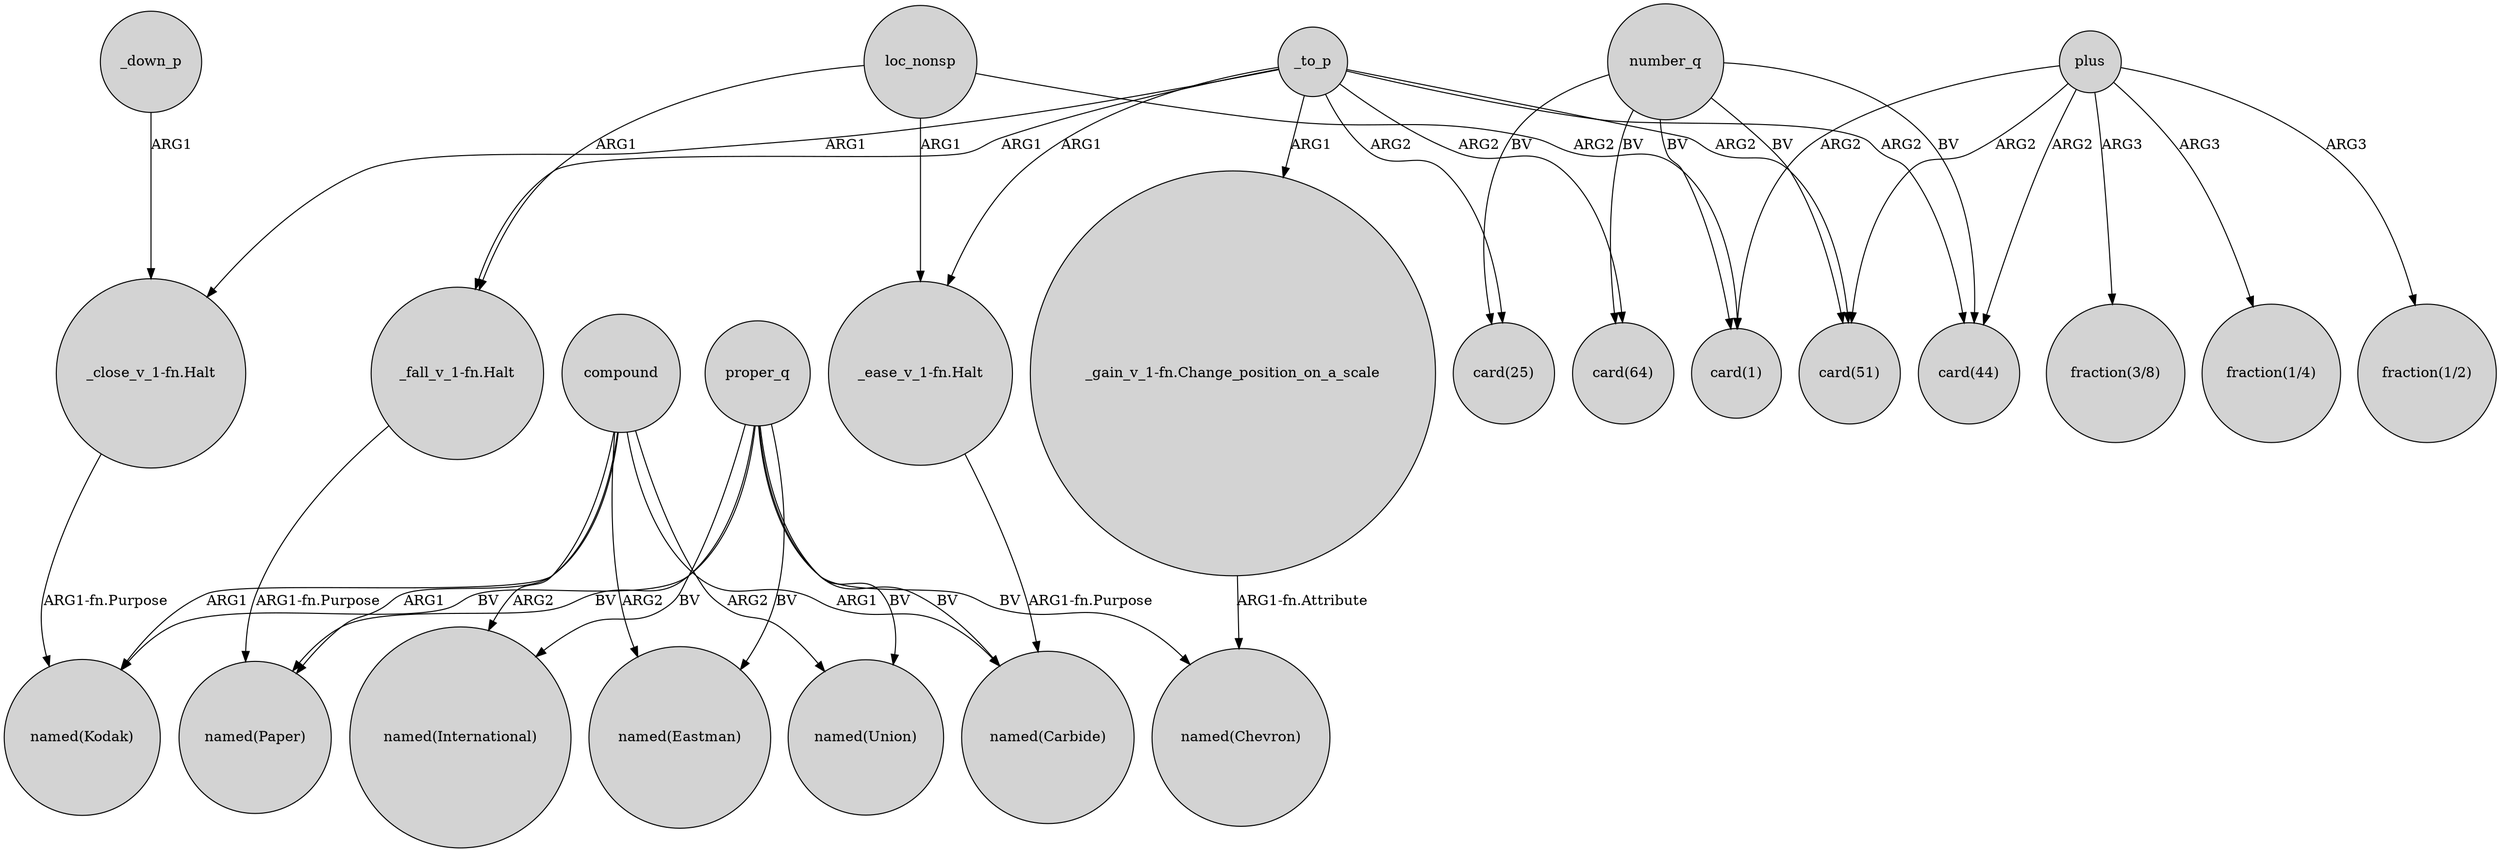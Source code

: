 digraph {
	node [shape=circle style=filled]
	compound -> "named(Paper)" [label=ARG1]
	proper_q -> "named(Carbide)" [label=BV]
	_to_p -> "card(25)" [label=ARG2]
	number_q -> "card(1)" [label=BV]
	_down_p -> "_close_v_1-fn.Halt" [label=ARG1]
	proper_q -> "named(Paper)" [label=BV]
	"_ease_v_1-fn.Halt" -> "named(Carbide)" [label="ARG1-fn.Purpose"]
	loc_nonsp -> "_ease_v_1-fn.Halt" [label=ARG1]
	_to_p -> "_ease_v_1-fn.Halt" [label=ARG1]
	compound -> "named(Union)" [label=ARG2]
	number_q -> "card(25)" [label=BV]
	_to_p -> "_close_v_1-fn.Halt" [label=ARG1]
	loc_nonsp -> "card(1)" [label=ARG2]
	plus -> "card(1)" [label=ARG2]
	"_close_v_1-fn.Halt" -> "named(Kodak)" [label="ARG1-fn.Purpose"]
	plus -> "card(51)" [label=ARG2]
	_to_p -> "card(51)" [label=ARG2]
	number_q -> "card(44)" [label=BV]
	loc_nonsp -> "_fall_v_1-fn.Halt" [label=ARG1]
	proper_q -> "named(Union)" [label=BV]
	_to_p -> "card(44)" [label=ARG2]
	plus -> "card(44)" [label=ARG2]
	compound -> "named(Kodak)" [label=ARG1]
	proper_q -> "named(International)" [label=BV]
	_to_p -> "_gain_v_1-fn.Change_position_on_a_scale" [label=ARG1]
	compound -> "named(Eastman)" [label=ARG2]
	plus -> "fraction(3/8)" [label=ARG3]
	proper_q -> "named(Eastman)" [label=BV]
	compound -> "named(Carbide)" [label=ARG1]
	"_fall_v_1-fn.Halt" -> "named(Paper)" [label="ARG1-fn.Purpose"]
	proper_q -> "named(Kodak)" [label=BV]
	number_q -> "card(51)" [label=BV]
	plus -> "fraction(1/4)" [label=ARG3]
	"_gain_v_1-fn.Change_position_on_a_scale" -> "named(Chevron)" [label="ARG1-fn.Attribute"]
	number_q -> "card(64)" [label=BV]
	_to_p -> "card(64)" [label=ARG2]
	_to_p -> "_fall_v_1-fn.Halt" [label=ARG1]
	plus -> "fraction(1/2)" [label=ARG3]
	proper_q -> "named(Chevron)" [label=BV]
	compound -> "named(International)" [label=ARG2]
}
